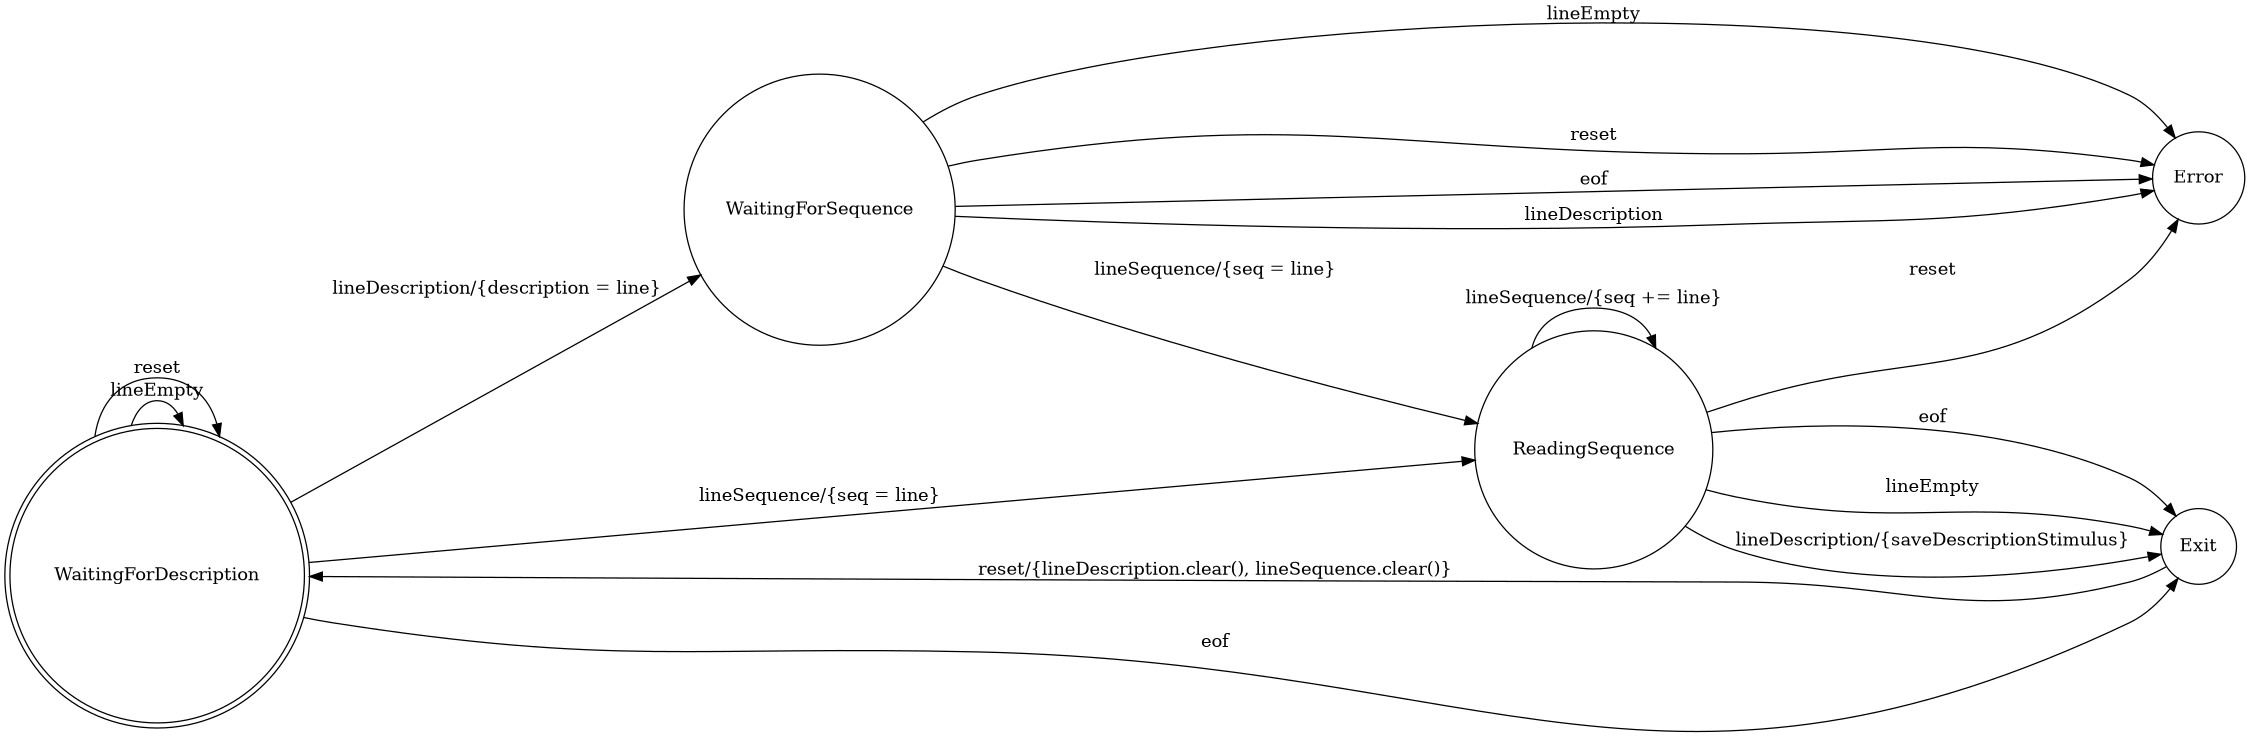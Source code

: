 digraph finite_state_machine {
	rankdir=LR;
	size="15"
	node [shape = doublecircle]; WaitingForDescription;
	node [shape = circle];

    WaitingForDescription -> WaitingForDescription [ label = "lineEmpty" ];
    WaitingForDescription -> WaitingForDescription [ label = "reset" ];
	WaitingForDescription -> WaitingForSequence    [ label = "lineDescription/{description = line}" ];
	WaitingForDescription -> ReadingSequence       [ label = "lineSequence/{seq = line}" ];
	WaitingForDescription -> Exit                  [ label = "eof" ];

	WaitingForSequence    -> ReadingSequence       [ label = "lineSequence/{seq = line}" ];
	WaitingForSequence    -> Error                 [ label = "lineDescription" ];
	WaitingForSequence    -> Error                 [ label = "lineEmpty" ];
	WaitingForSequence    -> Error                 [ label = "reset" ];
	WaitingForSequence    -> Error                 [ label = "eof" ];

	ReadingSequence       -> Exit                  [ label = "lineEmpty" ];
	ReadingSequence       -> ReadingSequence       [ label = "lineSequence/{seq += line}" ];
    ReadingSequence       -> Exit                  [ label = "lineDescription/{saveDescriptionStimulus}" ];
    ReadingSequence       -> Error                 [ label = "reset" ];
    ReadingSequence       -> Exit                  [ label = "eof" ];
    
    Exit                 -> WaitingForDescription  [label = "reset/{lineDescription.clear(), lineSequence.clear()}"];
}
